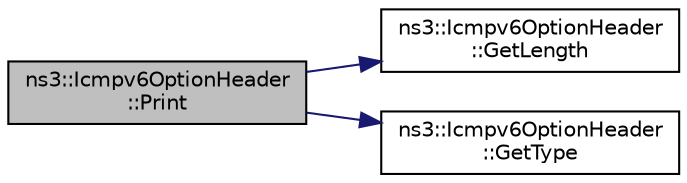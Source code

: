 digraph "ns3::Icmpv6OptionHeader::Print"
{
 // LATEX_PDF_SIZE
  edge [fontname="Helvetica",fontsize="10",labelfontname="Helvetica",labelfontsize="10"];
  node [fontname="Helvetica",fontsize="10",shape=record];
  rankdir="LR";
  Node1 [label="ns3::Icmpv6OptionHeader\l::Print",height=0.2,width=0.4,color="black", fillcolor="grey75", style="filled", fontcolor="black",tooltip="Print information."];
  Node1 -> Node2 [color="midnightblue",fontsize="10",style="solid",fontname="Helvetica"];
  Node2 [label="ns3::Icmpv6OptionHeader\l::GetLength",height=0.2,width=0.4,color="black", fillcolor="white", style="filled",URL="$classns3_1_1_icmpv6_option_header.html#afab3ccca2c9a11d37e5608bf0f33c841",tooltip="Get the length of the option in 8 bytes unit."];
  Node1 -> Node3 [color="midnightblue",fontsize="10",style="solid",fontname="Helvetica"];
  Node3 [label="ns3::Icmpv6OptionHeader\l::GetType",height=0.2,width=0.4,color="black", fillcolor="white", style="filled",URL="$classns3_1_1_icmpv6_option_header.html#ac8614d76a2ba20e6349034efa0dfee14",tooltip="Get the type of the option."];
}
